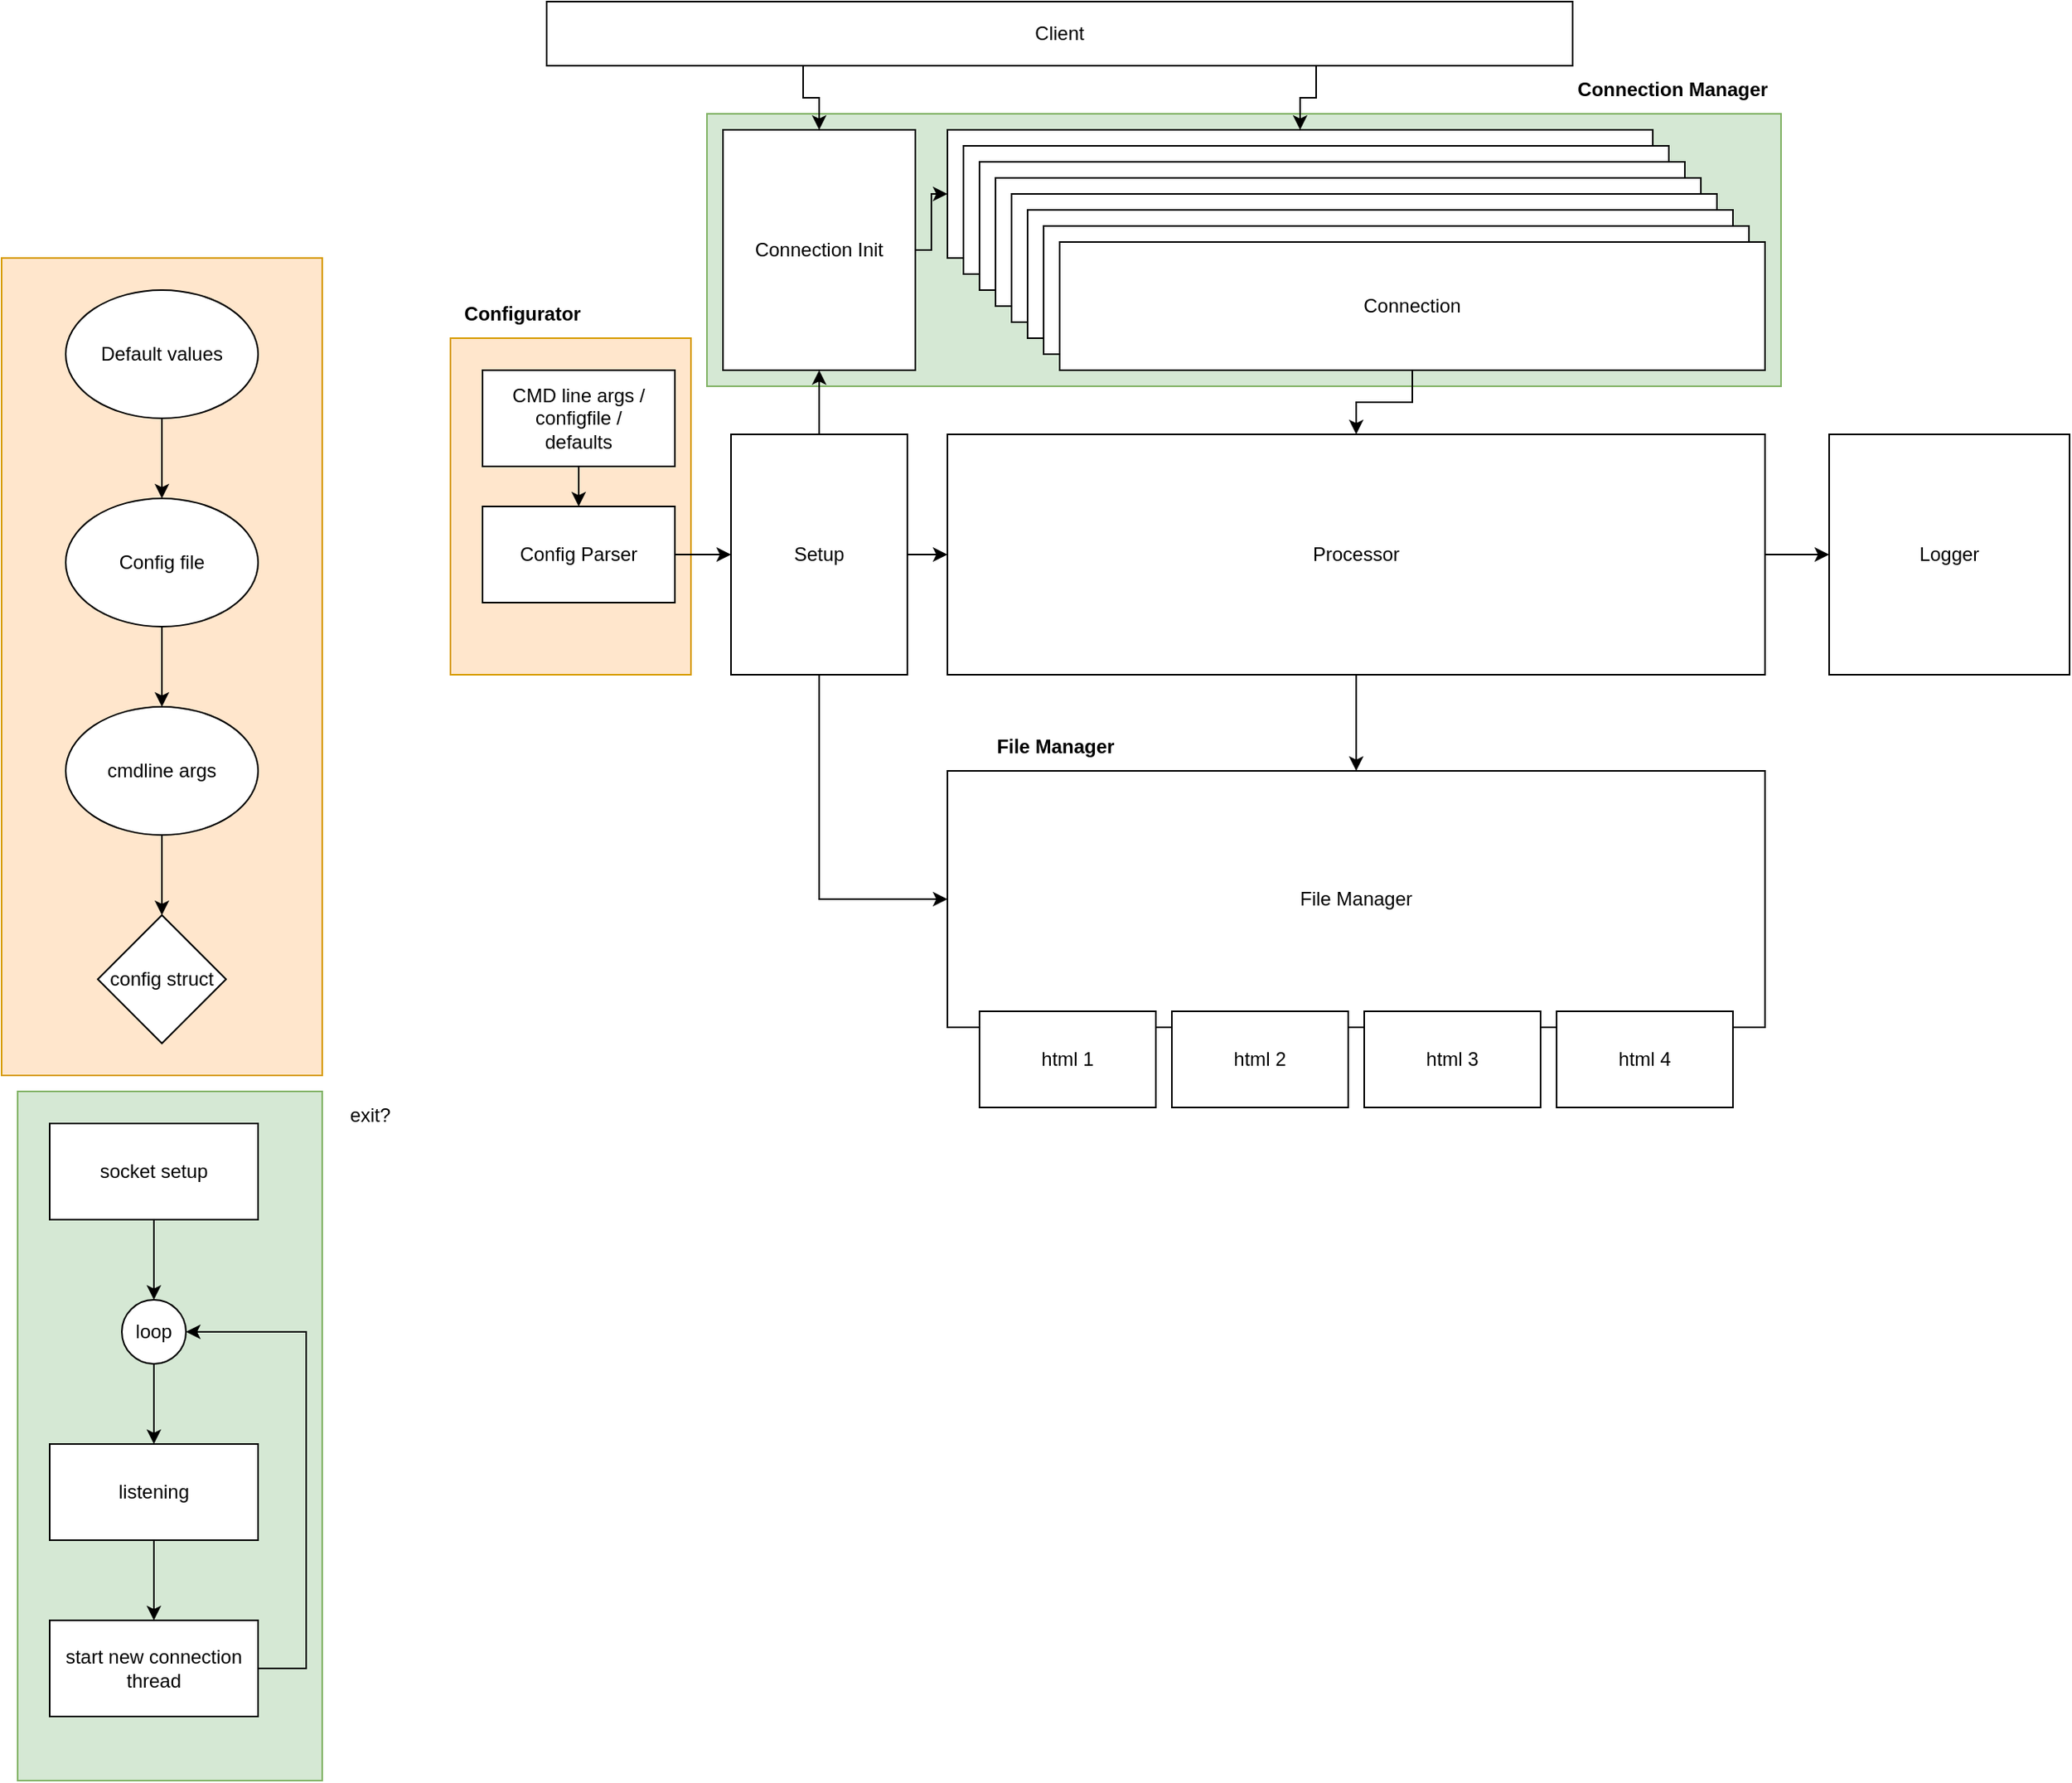 <mxfile version="24.7.17">
  <diagram name="Page-1" id="7Nsuoyc14vce1aXvYf07">
    <mxGraphModel dx="2439" dy="956" grid="1" gridSize="10" guides="1" tooltips="1" connect="1" arrows="1" fold="1" page="1" pageScale="1" pageWidth="850" pageHeight="1100" math="0" shadow="0">
      <root>
        <mxCell id="0" />
        <mxCell id="1" parent="0" />
        <mxCell id="yS1OMlAL9O3ZvYHchg5X-52" value="" style="rounded=0;whiteSpace=wrap;html=1;fillColor=#d5e8d4;strokeColor=#82b366;" parent="1" vertex="1">
          <mxGeometry x="140" y="110" width="670" height="170" as="geometry" />
        </mxCell>
        <mxCell id="yS1OMlAL9O3ZvYHchg5X-50" value="" style="rounded=0;whiteSpace=wrap;html=1;fillColor=#d5e8d4;strokeColor=#82b366;" parent="1" vertex="1">
          <mxGeometry x="-290" y="720" width="190" height="430" as="geometry" />
        </mxCell>
        <mxCell id="yS1OMlAL9O3ZvYHchg5X-39" value="" style="rounded=0;whiteSpace=wrap;html=1;fillColor=#ffe6cc;strokeColor=#d79b00;" parent="1" vertex="1">
          <mxGeometry x="-300" y="200" width="200" height="510" as="geometry" />
        </mxCell>
        <mxCell id="yS1OMlAL9O3ZvYHchg5X-38" value="" style="rounded=0;whiteSpace=wrap;html=1;fillColor=#ffe6cc;strokeColor=#d79b00;" parent="1" vertex="1">
          <mxGeometry x="-20" y="250" width="150" height="210" as="geometry" />
        </mxCell>
        <mxCell id="2XLXsW0Q4X3rFTA0bUyR-21" style="edgeStyle=orthogonalEdgeStyle;rounded=0;orthogonalLoop=1;jettySize=auto;html=1;exitX=0.25;exitY=1;exitDx=0;exitDy=0;entryX=0.5;entryY=0;entryDx=0;entryDy=0;" parent="1" source="2XLXsW0Q4X3rFTA0bUyR-2" target="2XLXsW0Q4X3rFTA0bUyR-14" edge="1">
          <mxGeometry relative="1" as="geometry" />
        </mxCell>
        <mxCell id="2XLXsW0Q4X3rFTA0bUyR-22" style="edgeStyle=orthogonalEdgeStyle;rounded=0;orthogonalLoop=1;jettySize=auto;html=1;exitX=0.75;exitY=1;exitDx=0;exitDy=0;entryX=0.5;entryY=0;entryDx=0;entryDy=0;" parent="1" source="2XLXsW0Q4X3rFTA0bUyR-2" target="2XLXsW0Q4X3rFTA0bUyR-5" edge="1">
          <mxGeometry relative="1" as="geometry" />
        </mxCell>
        <mxCell id="2XLXsW0Q4X3rFTA0bUyR-2" value="&lt;div&gt;Client&lt;/div&gt;" style="rounded=0;whiteSpace=wrap;html=1;" parent="1" vertex="1">
          <mxGeometry x="40" y="40" width="640" height="40" as="geometry" />
        </mxCell>
        <mxCell id="2XLXsW0Q4X3rFTA0bUyR-5" value="Connection" style="rounded=0;whiteSpace=wrap;html=1;" parent="1" vertex="1">
          <mxGeometry x="290" y="120" width="440" height="80" as="geometry" />
        </mxCell>
        <mxCell id="2XLXsW0Q4X3rFTA0bUyR-19" style="edgeStyle=orthogonalEdgeStyle;rounded=0;orthogonalLoop=1;jettySize=auto;html=1;entryX=0.5;entryY=1;entryDx=0;entryDy=0;" parent="1" source="2XLXsW0Q4X3rFTA0bUyR-6" target="2XLXsW0Q4X3rFTA0bUyR-14" edge="1">
          <mxGeometry relative="1" as="geometry" />
        </mxCell>
        <mxCell id="2XLXsW0Q4X3rFTA0bUyR-26" style="edgeStyle=orthogonalEdgeStyle;rounded=0;orthogonalLoop=1;jettySize=auto;html=1;exitX=0.5;exitY=1;exitDx=0;exitDy=0;entryX=0;entryY=0.5;entryDx=0;entryDy=0;" parent="1" source="2XLXsW0Q4X3rFTA0bUyR-6" target="2XLXsW0Q4X3rFTA0bUyR-24" edge="1">
          <mxGeometry relative="1" as="geometry" />
        </mxCell>
        <mxCell id="2XLXsW0Q4X3rFTA0bUyR-27" style="edgeStyle=orthogonalEdgeStyle;rounded=0;orthogonalLoop=1;jettySize=auto;html=1;exitX=1;exitY=0.5;exitDx=0;exitDy=0;entryX=0;entryY=0.5;entryDx=0;entryDy=0;" parent="1" source="2XLXsW0Q4X3rFTA0bUyR-6" target="2XLXsW0Q4X3rFTA0bUyR-23" edge="1">
          <mxGeometry relative="1" as="geometry" />
        </mxCell>
        <mxCell id="2XLXsW0Q4X3rFTA0bUyR-6" value="Setup" style="rounded=0;whiteSpace=wrap;html=1;" parent="1" vertex="1">
          <mxGeometry x="155" y="310" width="110" height="150" as="geometry" />
        </mxCell>
        <mxCell id="2XLXsW0Q4X3rFTA0bUyR-7" value="Connection" style="rounded=0;whiteSpace=wrap;html=1;" parent="1" vertex="1">
          <mxGeometry x="300" y="130" width="440" height="80" as="geometry" />
        </mxCell>
        <mxCell id="2XLXsW0Q4X3rFTA0bUyR-8" value="Connection" style="rounded=0;whiteSpace=wrap;html=1;" parent="1" vertex="1">
          <mxGeometry x="310" y="140" width="440" height="80" as="geometry" />
        </mxCell>
        <mxCell id="2XLXsW0Q4X3rFTA0bUyR-9" value="Connection" style="rounded=0;whiteSpace=wrap;html=1;" parent="1" vertex="1">
          <mxGeometry x="320" y="150" width="440" height="80" as="geometry" />
        </mxCell>
        <mxCell id="2XLXsW0Q4X3rFTA0bUyR-10" value="Connection" style="rounded=0;whiteSpace=wrap;html=1;" parent="1" vertex="1">
          <mxGeometry x="330" y="160" width="440" height="80" as="geometry" />
        </mxCell>
        <mxCell id="2XLXsW0Q4X3rFTA0bUyR-11" value="Connection" style="rounded=0;whiteSpace=wrap;html=1;" parent="1" vertex="1">
          <mxGeometry x="340" y="170" width="440" height="80" as="geometry" />
        </mxCell>
        <mxCell id="2XLXsW0Q4X3rFTA0bUyR-12" value="Connection" style="rounded=0;whiteSpace=wrap;html=1;" parent="1" vertex="1">
          <mxGeometry x="350" y="180" width="440" height="80" as="geometry" />
        </mxCell>
        <mxCell id="2XLXsW0Q4X3rFTA0bUyR-13" value="Connection" style="rounded=0;whiteSpace=wrap;html=1;" parent="1" vertex="1">
          <mxGeometry x="360" y="190" width="440" height="80" as="geometry" />
        </mxCell>
        <mxCell id="2XLXsW0Q4X3rFTA0bUyR-20" style="edgeStyle=orthogonalEdgeStyle;rounded=0;orthogonalLoop=1;jettySize=auto;html=1;exitX=1;exitY=0.5;exitDx=0;exitDy=0;entryX=0;entryY=0.5;entryDx=0;entryDy=0;" parent="1" source="2XLXsW0Q4X3rFTA0bUyR-14" target="2XLXsW0Q4X3rFTA0bUyR-5" edge="1">
          <mxGeometry relative="1" as="geometry">
            <Array as="points">
              <mxPoint x="280" y="195" />
              <mxPoint x="280" y="160" />
            </Array>
          </mxGeometry>
        </mxCell>
        <mxCell id="2XLXsW0Q4X3rFTA0bUyR-14" value="Connection Init" style="rounded=0;whiteSpace=wrap;html=1;fillColor=#FFFFFF;strokeColor=#000000;" parent="1" vertex="1">
          <mxGeometry x="150" y="120" width="120" height="150" as="geometry" />
        </mxCell>
        <mxCell id="9Ib-BwRvmZUWXCXMDBFs-3" style="edgeStyle=orthogonalEdgeStyle;rounded=0;orthogonalLoop=1;jettySize=auto;html=1;exitX=0.5;exitY=1;exitDx=0;exitDy=0;entryX=0.5;entryY=0;entryDx=0;entryDy=0;" parent="1" source="2XLXsW0Q4X3rFTA0bUyR-15" target="2XLXsW0Q4X3rFTA0bUyR-16" edge="1">
          <mxGeometry relative="1" as="geometry" />
        </mxCell>
        <mxCell id="2XLXsW0Q4X3rFTA0bUyR-15" value="CMD line args / configfile /&lt;div&gt;defaults&lt;/div&gt;" style="rounded=0;whiteSpace=wrap;html=1;" parent="1" vertex="1">
          <mxGeometry y="270" width="120" height="60" as="geometry" />
        </mxCell>
        <mxCell id="2XLXsW0Q4X3rFTA0bUyR-18" style="edgeStyle=orthogonalEdgeStyle;rounded=0;orthogonalLoop=1;jettySize=auto;html=1;entryX=0;entryY=0.5;entryDx=0;entryDy=0;" parent="1" source="2XLXsW0Q4X3rFTA0bUyR-16" target="2XLXsW0Q4X3rFTA0bUyR-6" edge="1">
          <mxGeometry relative="1" as="geometry" />
        </mxCell>
        <mxCell id="2XLXsW0Q4X3rFTA0bUyR-16" value="Config Parser" style="rounded=0;whiteSpace=wrap;html=1;" parent="1" vertex="1">
          <mxGeometry y="355" width="120" height="60" as="geometry" />
        </mxCell>
        <mxCell id="2XLXsW0Q4X3rFTA0bUyR-28" style="edgeStyle=orthogonalEdgeStyle;rounded=0;orthogonalLoop=1;jettySize=auto;html=1;exitX=0.5;exitY=1;exitDx=0;exitDy=0;entryX=0.5;entryY=0;entryDx=0;entryDy=0;" parent="1" source="2XLXsW0Q4X3rFTA0bUyR-23" target="2XLXsW0Q4X3rFTA0bUyR-24" edge="1">
          <mxGeometry relative="1" as="geometry" />
        </mxCell>
        <mxCell id="2XLXsW0Q4X3rFTA0bUyR-29" style="edgeStyle=orthogonalEdgeStyle;rounded=0;orthogonalLoop=1;jettySize=auto;html=1;exitX=0.5;exitY=0;exitDx=0;exitDy=0;entryX=0.5;entryY=1;entryDx=0;entryDy=0;startArrow=classic;startFill=1;endArrow=none;endFill=0;" parent="1" source="2XLXsW0Q4X3rFTA0bUyR-23" target="2XLXsW0Q4X3rFTA0bUyR-13" edge="1">
          <mxGeometry relative="1" as="geometry" />
        </mxCell>
        <mxCell id="9Ib-BwRvmZUWXCXMDBFs-2" style="edgeStyle=orthogonalEdgeStyle;rounded=0;orthogonalLoop=1;jettySize=auto;html=1;exitX=1;exitY=0.5;exitDx=0;exitDy=0;entryX=0;entryY=0.5;entryDx=0;entryDy=0;" parent="1" source="2XLXsW0Q4X3rFTA0bUyR-23" target="9Ib-BwRvmZUWXCXMDBFs-1" edge="1">
          <mxGeometry relative="1" as="geometry" />
        </mxCell>
        <mxCell id="2XLXsW0Q4X3rFTA0bUyR-23" value="&lt;div&gt;Processor&lt;/div&gt;" style="rounded=0;whiteSpace=wrap;html=1;" parent="1" vertex="1">
          <mxGeometry x="290" y="310" width="510" height="150" as="geometry" />
        </mxCell>
        <mxCell id="2XLXsW0Q4X3rFTA0bUyR-24" value="File Manager" style="rounded=0;whiteSpace=wrap;html=1;" parent="1" vertex="1">
          <mxGeometry x="290" y="520" width="510" height="160" as="geometry" />
        </mxCell>
        <mxCell id="2XLXsW0Q4X3rFTA0bUyR-30" value="html 1" style="rounded=0;whiteSpace=wrap;html=1;" parent="1" vertex="1">
          <mxGeometry x="310" y="670" width="110" height="60" as="geometry" />
        </mxCell>
        <mxCell id="2XLXsW0Q4X3rFTA0bUyR-31" value="html 2" style="rounded=0;whiteSpace=wrap;html=1;" parent="1" vertex="1">
          <mxGeometry x="430" y="670" width="110" height="60" as="geometry" />
        </mxCell>
        <mxCell id="2XLXsW0Q4X3rFTA0bUyR-32" value="html 3" style="rounded=0;whiteSpace=wrap;html=1;" parent="1" vertex="1">
          <mxGeometry x="550" y="670" width="110" height="60" as="geometry" />
        </mxCell>
        <mxCell id="2XLXsW0Q4X3rFTA0bUyR-33" value="html 4" style="rounded=0;whiteSpace=wrap;html=1;" parent="1" vertex="1">
          <mxGeometry x="670" y="670" width="110" height="60" as="geometry" />
        </mxCell>
        <mxCell id="9Ib-BwRvmZUWXCXMDBFs-1" value="Logger" style="rounded=0;whiteSpace=wrap;html=1;" parent="1" vertex="1">
          <mxGeometry x="840" y="310" width="150" height="150" as="geometry" />
        </mxCell>
        <mxCell id="yS1OMlAL9O3ZvYHchg5X-3" value="cmdline args" style="ellipse;whiteSpace=wrap;html=1;" parent="1" vertex="1">
          <mxGeometry x="-260" y="480" width="120" height="80" as="geometry" />
        </mxCell>
        <mxCell id="4UlsCmc3Nyefes4CwQpp-2" style="edgeStyle=orthogonalEdgeStyle;rounded=0;orthogonalLoop=1;jettySize=auto;html=1;entryX=0.5;entryY=0;entryDx=0;entryDy=0;" edge="1" parent="1" source="yS1OMlAL9O3ZvYHchg5X-7" target="4UlsCmc3Nyefes4CwQpp-1">
          <mxGeometry relative="1" as="geometry" />
        </mxCell>
        <mxCell id="yS1OMlAL9O3ZvYHchg5X-7" value="Default values" style="ellipse;whiteSpace=wrap;html=1;" parent="1" vertex="1">
          <mxGeometry x="-260" y="220" width="120" height="80" as="geometry" />
        </mxCell>
        <mxCell id="yS1OMlAL9O3ZvYHchg5X-36" style="edgeStyle=orthogonalEdgeStyle;rounded=0;orthogonalLoop=1;jettySize=auto;html=1;exitX=0.5;exitY=1;exitDx=0;exitDy=0;entryX=0.5;entryY=0;entryDx=0;entryDy=0;" parent="1" source="yS1OMlAL9O3ZvYHchg5X-3" target="yS1OMlAL9O3ZvYHchg5X-35" edge="1">
          <mxGeometry relative="1" as="geometry">
            <mxPoint x="-200" y="560" as="sourcePoint" />
          </mxGeometry>
        </mxCell>
        <mxCell id="yS1OMlAL9O3ZvYHchg5X-35" value="config struct" style="rhombus;whiteSpace=wrap;html=1;" parent="1" vertex="1">
          <mxGeometry x="-240" y="610" width="80" height="80" as="geometry" />
        </mxCell>
        <mxCell id="yS1OMlAL9O3ZvYHchg5X-46" style="edgeStyle=orthogonalEdgeStyle;rounded=0;orthogonalLoop=1;jettySize=auto;html=1;exitX=0.5;exitY=1;exitDx=0;exitDy=0;entryX=0.5;entryY=0;entryDx=0;entryDy=0;" parent="1" source="yS1OMlAL9O3ZvYHchg5X-41" target="yS1OMlAL9O3ZvYHchg5X-45" edge="1">
          <mxGeometry relative="1" as="geometry" />
        </mxCell>
        <mxCell id="yS1OMlAL9O3ZvYHchg5X-41" value="socket setup" style="rounded=0;whiteSpace=wrap;html=1;" parent="1" vertex="1">
          <mxGeometry x="-270" y="740" width="130" height="60" as="geometry" />
        </mxCell>
        <mxCell id="yS1OMlAL9O3ZvYHchg5X-48" style="edgeStyle=orthogonalEdgeStyle;rounded=0;orthogonalLoop=1;jettySize=auto;html=1;exitX=0.5;exitY=1;exitDx=0;exitDy=0;entryX=0.5;entryY=0;entryDx=0;entryDy=0;" parent="1" source="yS1OMlAL9O3ZvYHchg5X-42" target="yS1OMlAL9O3ZvYHchg5X-43" edge="1">
          <mxGeometry relative="1" as="geometry" />
        </mxCell>
        <mxCell id="yS1OMlAL9O3ZvYHchg5X-42" value="listening" style="rounded=0;whiteSpace=wrap;html=1;" parent="1" vertex="1">
          <mxGeometry x="-270" y="940" width="130" height="60" as="geometry" />
        </mxCell>
        <mxCell id="yS1OMlAL9O3ZvYHchg5X-49" style="edgeStyle=orthogonalEdgeStyle;rounded=0;orthogonalLoop=1;jettySize=auto;html=1;exitX=1;exitY=0.5;exitDx=0;exitDy=0;entryX=1;entryY=0.5;entryDx=0;entryDy=0;" parent="1" source="yS1OMlAL9O3ZvYHchg5X-43" target="yS1OMlAL9O3ZvYHchg5X-45" edge="1">
          <mxGeometry relative="1" as="geometry">
            <Array as="points">
              <mxPoint x="-110" y="1080" />
              <mxPoint x="-110" y="870" />
            </Array>
          </mxGeometry>
        </mxCell>
        <mxCell id="yS1OMlAL9O3ZvYHchg5X-43" value="start new connection thread" style="rounded=0;whiteSpace=wrap;html=1;" parent="1" vertex="1">
          <mxGeometry x="-270" y="1050" width="130" height="60" as="geometry" />
        </mxCell>
        <mxCell id="yS1OMlAL9O3ZvYHchg5X-47" style="edgeStyle=orthogonalEdgeStyle;rounded=0;orthogonalLoop=1;jettySize=auto;html=1;entryX=0.5;entryY=0;entryDx=0;entryDy=0;" parent="1" source="yS1OMlAL9O3ZvYHchg5X-45" target="yS1OMlAL9O3ZvYHchg5X-42" edge="1">
          <mxGeometry relative="1" as="geometry" />
        </mxCell>
        <mxCell id="yS1OMlAL9O3ZvYHchg5X-45" value="loop" style="ellipse;whiteSpace=wrap;html=1;aspect=fixed;" parent="1" vertex="1">
          <mxGeometry x="-225" y="850" width="40" height="40" as="geometry" />
        </mxCell>
        <mxCell id="yS1OMlAL9O3ZvYHchg5X-51" value="exit?" style="text;html=1;align=center;verticalAlign=middle;whiteSpace=wrap;rounded=0;" parent="1" vertex="1">
          <mxGeometry x="-100" y="720" width="60" height="30" as="geometry" />
        </mxCell>
        <mxCell id="yS1OMlAL9O3ZvYHchg5X-55" value="" style="edgeStyle=orthogonalEdgeStyle;rounded=0;orthogonalLoop=1;jettySize=auto;html=1;" parent="1" edge="1">
          <mxGeometry relative="1" as="geometry">
            <mxPoint x="880" y="830" as="targetPoint" />
          </mxGeometry>
        </mxCell>
        <mxCell id="4UlsCmc3Nyefes4CwQpp-3" style="edgeStyle=orthogonalEdgeStyle;rounded=0;orthogonalLoop=1;jettySize=auto;html=1;exitX=0.5;exitY=1;exitDx=0;exitDy=0;entryX=0.5;entryY=0;entryDx=0;entryDy=0;" edge="1" parent="1" source="4UlsCmc3Nyefes4CwQpp-1" target="yS1OMlAL9O3ZvYHchg5X-3">
          <mxGeometry relative="1" as="geometry" />
        </mxCell>
        <mxCell id="4UlsCmc3Nyefes4CwQpp-1" value="Config file" style="ellipse;whiteSpace=wrap;html=1;" vertex="1" parent="1">
          <mxGeometry x="-260" y="350" width="120" height="80" as="geometry" />
        </mxCell>
        <mxCell id="4UlsCmc3Nyefes4CwQpp-5" value="&lt;b&gt;Configurator&lt;/b&gt;" style="text;html=1;align=center;verticalAlign=middle;whiteSpace=wrap;rounded=0;" vertex="1" parent="1">
          <mxGeometry x="-20" y="220" width="90" height="30" as="geometry" />
        </mxCell>
        <mxCell id="4UlsCmc3Nyefes4CwQpp-6" value="&lt;b&gt;Connection Manager&lt;/b&gt;" style="text;html=1;align=center;verticalAlign=middle;whiteSpace=wrap;rounded=0;" vertex="1" parent="1">
          <mxGeometry x="675" y="80" width="135" height="30" as="geometry" />
        </mxCell>
        <mxCell id="4UlsCmc3Nyefes4CwQpp-7" value="&lt;b&gt;File Manager&lt;/b&gt;" style="text;html=1;align=center;verticalAlign=middle;whiteSpace=wrap;rounded=0;" vertex="1" parent="1">
          <mxGeometry x="290" y="490" width="135" height="30" as="geometry" />
        </mxCell>
        <mxCell id="4UlsCmc3Nyefes4CwQpp-8" style="edgeStyle=orthogonalEdgeStyle;rounded=0;orthogonalLoop=1;jettySize=auto;html=1;exitX=0.5;exitY=1;exitDx=0;exitDy=0;" edge="1" parent="1" source="4UlsCmc3Nyefes4CwQpp-7" target="4UlsCmc3Nyefes4CwQpp-7">
          <mxGeometry relative="1" as="geometry" />
        </mxCell>
      </root>
    </mxGraphModel>
  </diagram>
</mxfile>
